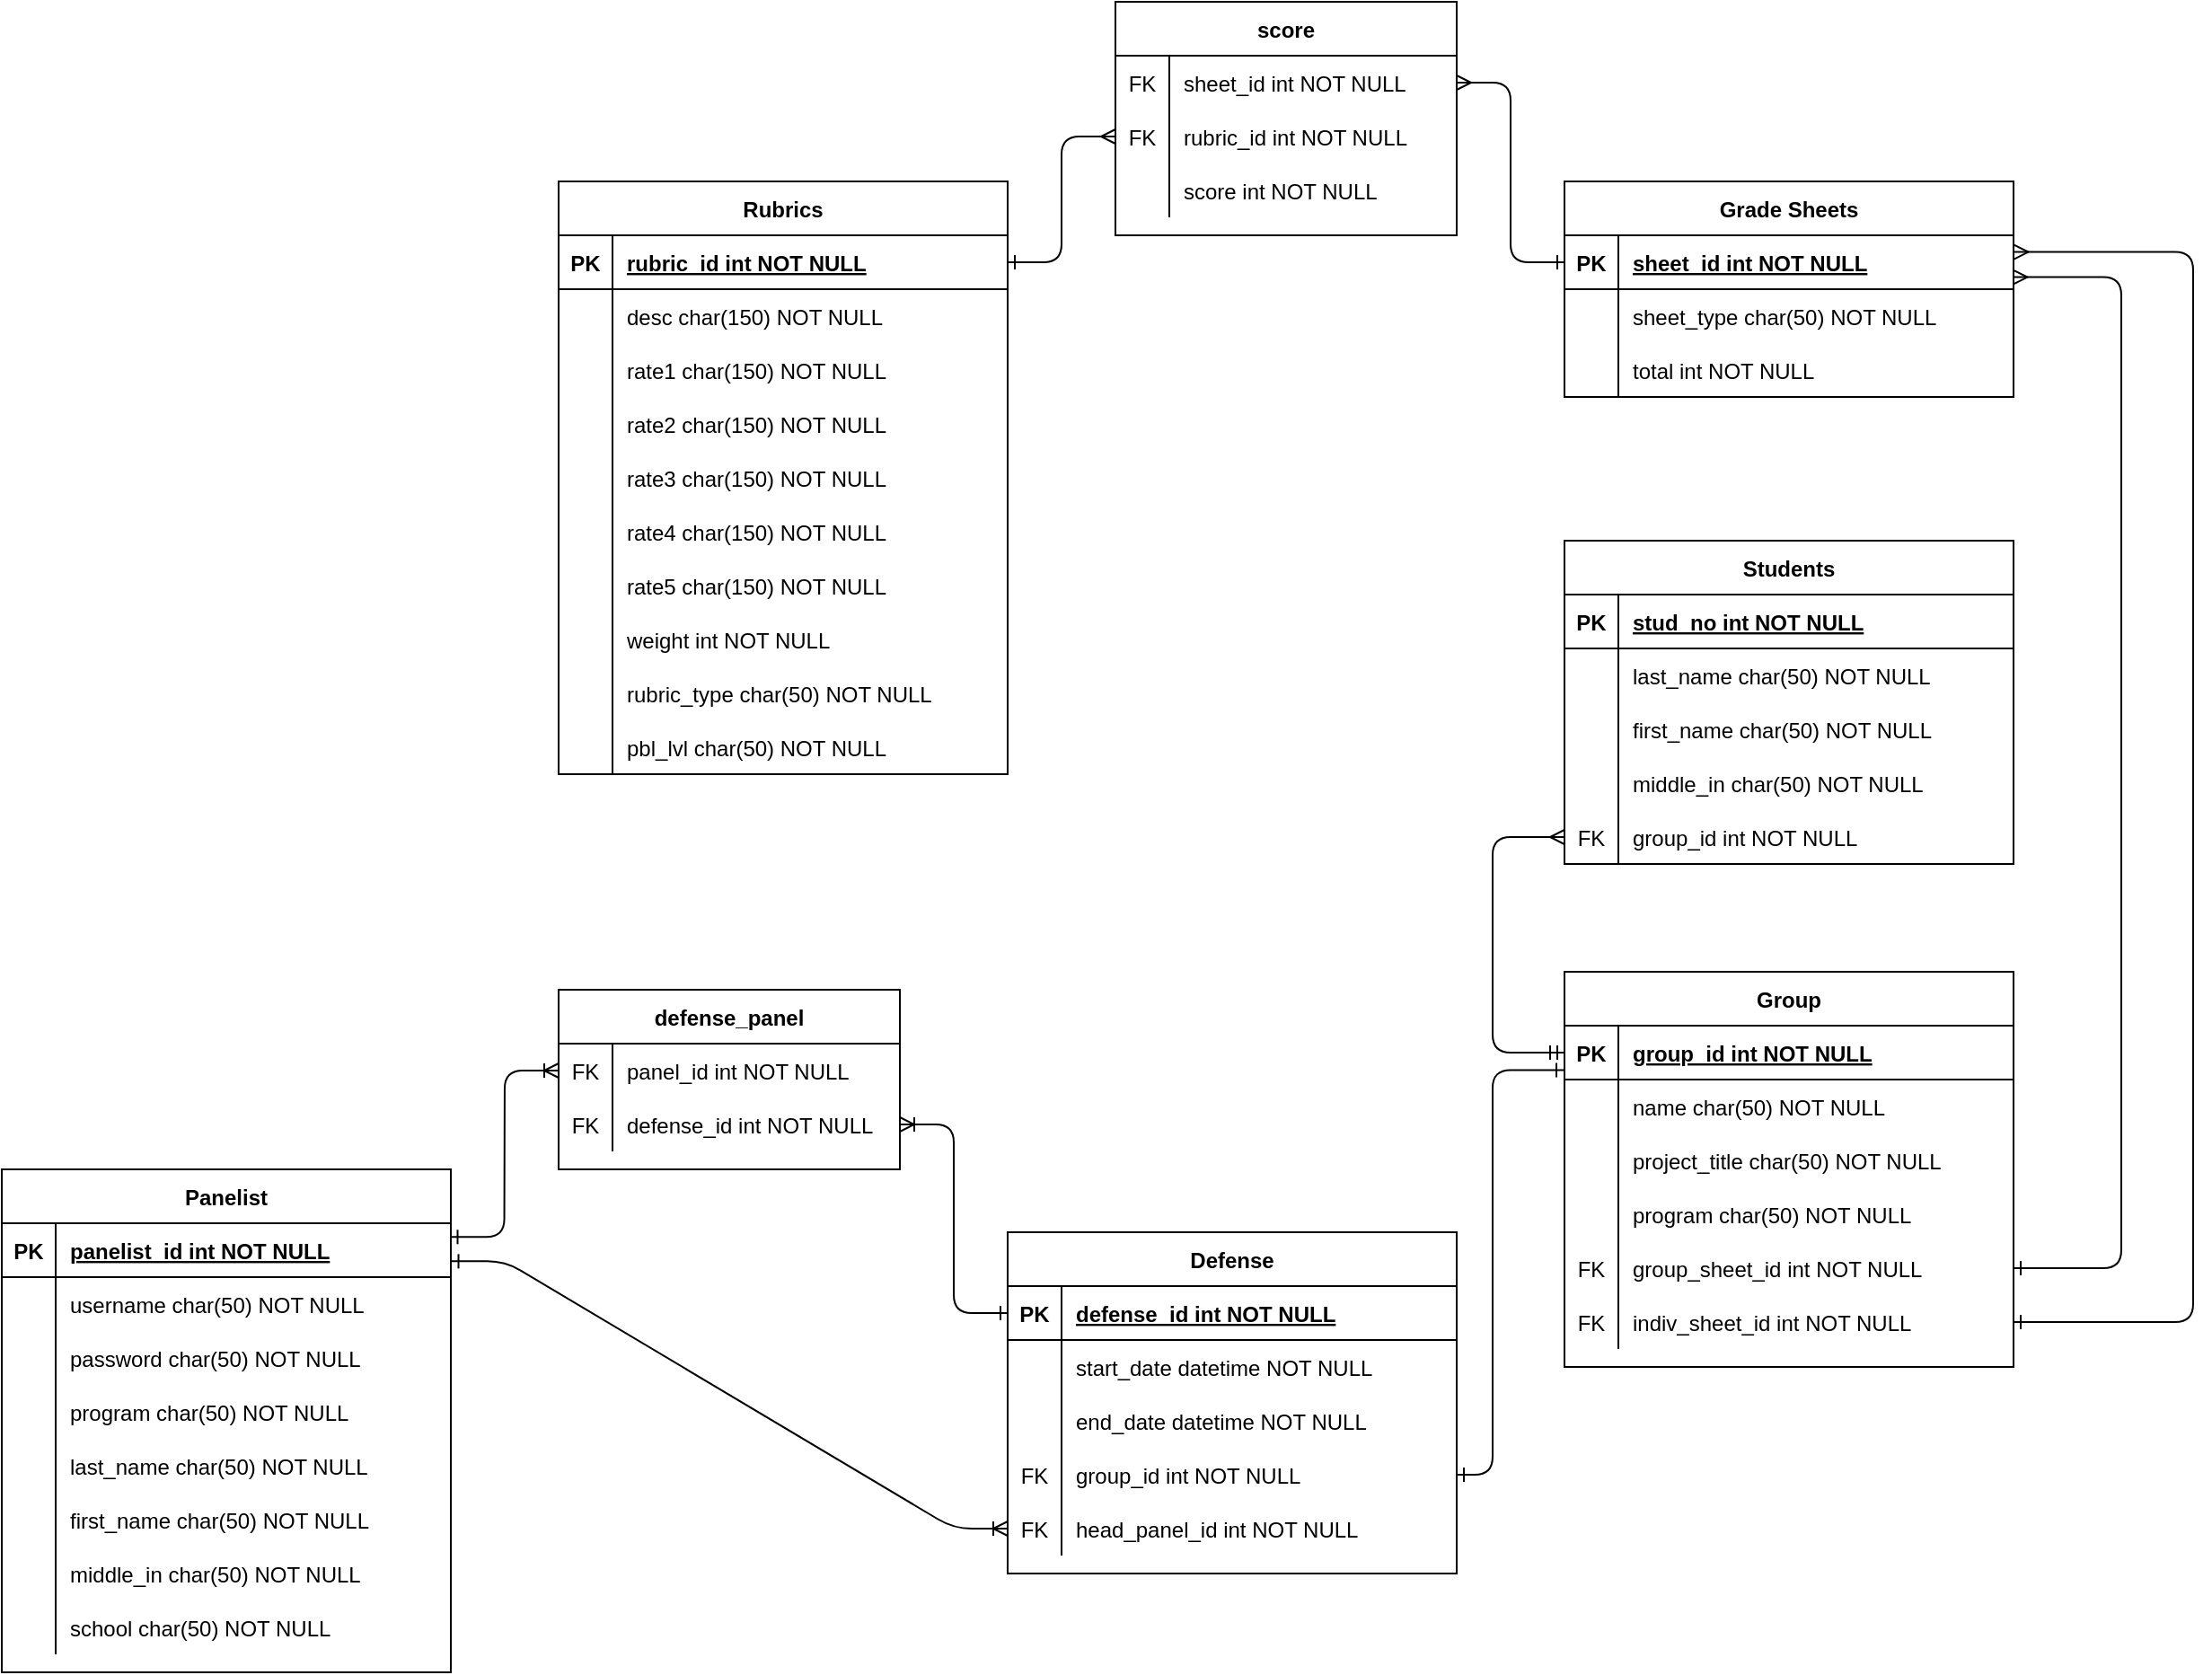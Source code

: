 <mxfile version="14.4.3" type="device"><diagram id="R2lEEEUBdFMjLlhIrx00" name="Page-1"><mxGraphModel dx="865" dy="1613" grid="1" gridSize="10" guides="1" tooltips="1" connect="1" arrows="1" fold="1" page="1" pageScale="1" pageWidth="850" pageHeight="1100" math="0" shadow="0" extFonts="Permanent Marker^https://fonts.googleapis.com/css?family=Permanent+Marker"><root><mxCell id="0"/><mxCell id="1" parent="0"/><mxCell id="C-vyLk0tnHw3VtMMgP7b-2" value="Students" style="shape=table;startSize=30;container=1;collapsible=1;childLayout=tableLayout;fixedRows=1;rowLines=0;fontStyle=1;align=center;resizeLast=1;" parent="1" vertex="1"><mxGeometry x="950" y="-230" width="250" height="180" as="geometry"/></mxCell><mxCell id="C-vyLk0tnHw3VtMMgP7b-3" value="" style="shape=partialRectangle;collapsible=0;dropTarget=0;pointerEvents=0;fillColor=none;points=[[0,0.5],[1,0.5]];portConstraint=eastwest;top=0;left=0;right=0;bottom=1;" parent="C-vyLk0tnHw3VtMMgP7b-2" vertex="1"><mxGeometry y="30" width="250" height="30" as="geometry"/></mxCell><mxCell id="C-vyLk0tnHw3VtMMgP7b-4" value="PK" style="shape=partialRectangle;overflow=hidden;connectable=0;fillColor=none;top=0;left=0;bottom=0;right=0;fontStyle=1;" parent="C-vyLk0tnHw3VtMMgP7b-3" vertex="1"><mxGeometry width="30" height="30" as="geometry"/></mxCell><mxCell id="C-vyLk0tnHw3VtMMgP7b-5" value="stud_no int NOT NULL " style="shape=partialRectangle;overflow=hidden;connectable=0;fillColor=none;top=0;left=0;bottom=0;right=0;align=left;spacingLeft=6;fontStyle=5;" parent="C-vyLk0tnHw3VtMMgP7b-3" vertex="1"><mxGeometry x="30" width="220" height="30" as="geometry"/></mxCell><mxCell id="l0rVubB-uZuAta1ENO5q-14" value="" style="shape=partialRectangle;collapsible=0;dropTarget=0;pointerEvents=0;fillColor=none;points=[[0,0.5],[1,0.5]];portConstraint=eastwest;top=0;left=0;right=0;bottom=0;" vertex="1" parent="C-vyLk0tnHw3VtMMgP7b-2"><mxGeometry y="60" width="250" height="30" as="geometry"/></mxCell><mxCell id="l0rVubB-uZuAta1ENO5q-15" value="" style="shape=partialRectangle;overflow=hidden;connectable=0;fillColor=none;top=0;left=0;bottom=0;right=0;" vertex="1" parent="l0rVubB-uZuAta1ENO5q-14"><mxGeometry width="30" height="30" as="geometry"/></mxCell><mxCell id="l0rVubB-uZuAta1ENO5q-16" value="last_name char(50) NOT NULL" style="shape=partialRectangle;overflow=hidden;connectable=0;fillColor=none;top=0;left=0;bottom=0;right=0;align=left;spacingLeft=6;" vertex="1" parent="l0rVubB-uZuAta1ENO5q-14"><mxGeometry x="30" width="220" height="30" as="geometry"/></mxCell><mxCell id="l0rVubB-uZuAta1ENO5q-41" value="" style="shape=partialRectangle;collapsible=0;dropTarget=0;pointerEvents=0;fillColor=none;points=[[0,0.5],[1,0.5]];portConstraint=eastwest;top=0;left=0;right=0;bottom=0;" vertex="1" parent="C-vyLk0tnHw3VtMMgP7b-2"><mxGeometry y="90" width="250" height="30" as="geometry"/></mxCell><mxCell id="l0rVubB-uZuAta1ENO5q-42" value="" style="shape=partialRectangle;overflow=hidden;connectable=0;fillColor=none;top=0;left=0;bottom=0;right=0;" vertex="1" parent="l0rVubB-uZuAta1ENO5q-41"><mxGeometry width="30" height="30" as="geometry"/></mxCell><mxCell id="l0rVubB-uZuAta1ENO5q-43" value="first_name char(50) NOT NULL" style="shape=partialRectangle;overflow=hidden;connectable=0;fillColor=none;top=0;left=0;bottom=0;right=0;align=left;spacingLeft=6;" vertex="1" parent="l0rVubB-uZuAta1ENO5q-41"><mxGeometry x="30" width="220" height="30" as="geometry"/></mxCell><mxCell id="l0rVubB-uZuAta1ENO5q-44" value="" style="shape=partialRectangle;collapsible=0;dropTarget=0;pointerEvents=0;fillColor=none;points=[[0,0.5],[1,0.5]];portConstraint=eastwest;top=0;left=0;right=0;bottom=0;" vertex="1" parent="C-vyLk0tnHw3VtMMgP7b-2"><mxGeometry y="120" width="250" height="30" as="geometry"/></mxCell><mxCell id="l0rVubB-uZuAta1ENO5q-45" value="" style="shape=partialRectangle;overflow=hidden;connectable=0;fillColor=none;top=0;left=0;bottom=0;right=0;" vertex="1" parent="l0rVubB-uZuAta1ENO5q-44"><mxGeometry width="30" height="30" as="geometry"/></mxCell><mxCell id="l0rVubB-uZuAta1ENO5q-46" value="middle_in char(50) NOT NULL" style="shape=partialRectangle;overflow=hidden;connectable=0;fillColor=none;top=0;left=0;bottom=0;right=0;align=left;spacingLeft=6;" vertex="1" parent="l0rVubB-uZuAta1ENO5q-44"><mxGeometry x="30" width="220" height="30" as="geometry"/></mxCell><mxCell id="C-vyLk0tnHw3VtMMgP7b-6" value="" style="shape=partialRectangle;collapsible=0;dropTarget=0;pointerEvents=0;fillColor=none;points=[[0,0.5],[1,0.5]];portConstraint=eastwest;top=0;left=0;right=0;bottom=0;" parent="C-vyLk0tnHw3VtMMgP7b-2" vertex="1"><mxGeometry y="150" width="250" height="30" as="geometry"/></mxCell><mxCell id="C-vyLk0tnHw3VtMMgP7b-7" value="FK" style="shape=partialRectangle;overflow=hidden;connectable=0;fillColor=none;top=0;left=0;bottom=0;right=0;" parent="C-vyLk0tnHw3VtMMgP7b-6" vertex="1"><mxGeometry width="30" height="30" as="geometry"/></mxCell><mxCell id="C-vyLk0tnHw3VtMMgP7b-8" value="group_id int NOT NULL" style="shape=partialRectangle;overflow=hidden;connectable=0;fillColor=none;top=0;left=0;bottom=0;right=0;align=left;spacingLeft=6;" parent="C-vyLk0tnHw3VtMMgP7b-6" vertex="1"><mxGeometry x="30" width="220" height="30" as="geometry"/></mxCell><mxCell id="C-vyLk0tnHw3VtMMgP7b-23" value="Group" style="shape=table;startSize=30;container=1;collapsible=1;childLayout=tableLayout;fixedRows=1;rowLines=0;fontStyle=1;align=center;resizeLast=1;" parent="1" vertex="1"><mxGeometry x="950" y="10" width="250" height="220" as="geometry"/></mxCell><mxCell id="C-vyLk0tnHw3VtMMgP7b-24" value="" style="shape=partialRectangle;collapsible=0;dropTarget=0;pointerEvents=0;fillColor=none;points=[[0,0.5],[1,0.5]];portConstraint=eastwest;top=0;left=0;right=0;bottom=1;" parent="C-vyLk0tnHw3VtMMgP7b-23" vertex="1"><mxGeometry y="30" width="250" height="30" as="geometry"/></mxCell><mxCell id="C-vyLk0tnHw3VtMMgP7b-25" value="PK" style="shape=partialRectangle;overflow=hidden;connectable=0;fillColor=none;top=0;left=0;bottom=0;right=0;fontStyle=1;" parent="C-vyLk0tnHw3VtMMgP7b-24" vertex="1"><mxGeometry width="30" height="30" as="geometry"/></mxCell><mxCell id="C-vyLk0tnHw3VtMMgP7b-26" value="group_id int NOT NULL " style="shape=partialRectangle;overflow=hidden;connectable=0;fillColor=none;top=0;left=0;bottom=0;right=0;align=left;spacingLeft=6;fontStyle=5;" parent="C-vyLk0tnHw3VtMMgP7b-24" vertex="1"><mxGeometry x="30" width="220" height="30" as="geometry"/></mxCell><mxCell id="C-vyLk0tnHw3VtMMgP7b-27" value="" style="shape=partialRectangle;collapsible=0;dropTarget=0;pointerEvents=0;fillColor=none;points=[[0,0.5],[1,0.5]];portConstraint=eastwest;top=0;left=0;right=0;bottom=0;" parent="C-vyLk0tnHw3VtMMgP7b-23" vertex="1"><mxGeometry y="60" width="250" height="30" as="geometry"/></mxCell><mxCell id="C-vyLk0tnHw3VtMMgP7b-28" value="" style="shape=partialRectangle;overflow=hidden;connectable=0;fillColor=none;top=0;left=0;bottom=0;right=0;" parent="C-vyLk0tnHw3VtMMgP7b-27" vertex="1"><mxGeometry width="30" height="30" as="geometry"/></mxCell><mxCell id="C-vyLk0tnHw3VtMMgP7b-29" value="name char(50) NOT NULL" style="shape=partialRectangle;overflow=hidden;connectable=0;fillColor=none;top=0;left=0;bottom=0;right=0;align=left;spacingLeft=6;" parent="C-vyLk0tnHw3VtMMgP7b-27" vertex="1"><mxGeometry x="30" width="220" height="30" as="geometry"/></mxCell><mxCell id="l0rVubB-uZuAta1ENO5q-8" value="" style="shape=partialRectangle;collapsible=0;dropTarget=0;pointerEvents=0;fillColor=none;points=[[0,0.5],[1,0.5]];portConstraint=eastwest;top=0;left=0;right=0;bottom=0;" vertex="1" parent="C-vyLk0tnHw3VtMMgP7b-23"><mxGeometry y="90" width="250" height="30" as="geometry"/></mxCell><mxCell id="l0rVubB-uZuAta1ENO5q-9" value="" style="shape=partialRectangle;overflow=hidden;connectable=0;fillColor=none;top=0;left=0;bottom=0;right=0;" vertex="1" parent="l0rVubB-uZuAta1ENO5q-8"><mxGeometry width="30" height="30" as="geometry"/></mxCell><mxCell id="l0rVubB-uZuAta1ENO5q-10" value="project_title char(50) NOT NULL" style="shape=partialRectangle;overflow=hidden;connectable=0;fillColor=none;top=0;left=0;bottom=0;right=0;align=left;spacingLeft=6;" vertex="1" parent="l0rVubB-uZuAta1ENO5q-8"><mxGeometry x="30" width="220" height="30" as="geometry"/></mxCell><mxCell id="l0rVubB-uZuAta1ENO5q-11" value="" style="shape=partialRectangle;collapsible=0;dropTarget=0;pointerEvents=0;fillColor=none;points=[[0,0.5],[1,0.5]];portConstraint=eastwest;top=0;left=0;right=0;bottom=0;" vertex="1" parent="C-vyLk0tnHw3VtMMgP7b-23"><mxGeometry y="120" width="250" height="30" as="geometry"/></mxCell><mxCell id="l0rVubB-uZuAta1ENO5q-12" value="" style="shape=partialRectangle;overflow=hidden;connectable=0;fillColor=none;top=0;left=0;bottom=0;right=0;" vertex="1" parent="l0rVubB-uZuAta1ENO5q-11"><mxGeometry width="30" height="30" as="geometry"/></mxCell><mxCell id="l0rVubB-uZuAta1ENO5q-13" value="program char(50) NOT NULL" style="shape=partialRectangle;overflow=hidden;connectable=0;fillColor=none;top=0;left=0;bottom=0;right=0;align=left;spacingLeft=6;" vertex="1" parent="l0rVubB-uZuAta1ENO5q-11"><mxGeometry x="30" width="220" height="30" as="geometry"/></mxCell><mxCell id="l0rVubB-uZuAta1ENO5q-151" value="" style="shape=partialRectangle;collapsible=0;dropTarget=0;pointerEvents=0;fillColor=none;points=[[0,0.5],[1,0.5]];portConstraint=eastwest;top=0;left=0;right=0;bottom=0;" vertex="1" parent="C-vyLk0tnHw3VtMMgP7b-23"><mxGeometry y="150" width="250" height="30" as="geometry"/></mxCell><mxCell id="l0rVubB-uZuAta1ENO5q-152" value="FK" style="shape=partialRectangle;overflow=hidden;connectable=0;fillColor=none;top=0;left=0;bottom=0;right=0;" vertex="1" parent="l0rVubB-uZuAta1ENO5q-151"><mxGeometry width="30" height="30" as="geometry"/></mxCell><mxCell id="l0rVubB-uZuAta1ENO5q-153" value="group_sheet_id int NOT NULL" style="shape=partialRectangle;overflow=hidden;connectable=0;fillColor=none;top=0;left=0;bottom=0;right=0;align=left;spacingLeft=6;" vertex="1" parent="l0rVubB-uZuAta1ENO5q-151"><mxGeometry x="30" width="220" height="30" as="geometry"/></mxCell><mxCell id="l0rVubB-uZuAta1ENO5q-194" value="" style="shape=partialRectangle;collapsible=0;dropTarget=0;pointerEvents=0;fillColor=none;points=[[0,0.5],[1,0.5]];portConstraint=eastwest;top=0;left=0;right=0;bottom=0;" vertex="1" parent="C-vyLk0tnHw3VtMMgP7b-23"><mxGeometry y="180" width="250" height="30" as="geometry"/></mxCell><mxCell id="l0rVubB-uZuAta1ENO5q-195" value="FK" style="shape=partialRectangle;overflow=hidden;connectable=0;fillColor=none;top=0;left=0;bottom=0;right=0;" vertex="1" parent="l0rVubB-uZuAta1ENO5q-194"><mxGeometry width="30" height="30" as="geometry"/></mxCell><mxCell id="l0rVubB-uZuAta1ENO5q-196" value="indiv_sheet_id int NOT NULL" style="shape=partialRectangle;overflow=hidden;connectable=0;fillColor=none;top=0;left=0;bottom=0;right=0;align=left;spacingLeft=6;" vertex="1" parent="l0rVubB-uZuAta1ENO5q-194"><mxGeometry x="30" width="220" height="30" as="geometry"/></mxCell><mxCell id="l0rVubB-uZuAta1ENO5q-25" value="Panelist" style="shape=table;startSize=30;container=1;collapsible=1;childLayout=tableLayout;fixedRows=1;rowLines=0;fontStyle=1;align=center;resizeLast=1;" vertex="1" parent="1"><mxGeometry x="80" y="120" width="250" height="280" as="geometry"/></mxCell><mxCell id="l0rVubB-uZuAta1ENO5q-26" value="" style="shape=partialRectangle;collapsible=0;dropTarget=0;pointerEvents=0;fillColor=none;points=[[0,0.5],[1,0.5]];portConstraint=eastwest;top=0;left=0;right=0;bottom=1;" vertex="1" parent="l0rVubB-uZuAta1ENO5q-25"><mxGeometry y="30" width="250" height="30" as="geometry"/></mxCell><mxCell id="l0rVubB-uZuAta1ENO5q-27" value="PK" style="shape=partialRectangle;overflow=hidden;connectable=0;fillColor=none;top=0;left=0;bottom=0;right=0;fontStyle=1;" vertex="1" parent="l0rVubB-uZuAta1ENO5q-26"><mxGeometry width="30" height="30" as="geometry"/></mxCell><mxCell id="l0rVubB-uZuAta1ENO5q-28" value="panelist_id int NOT NULL " style="shape=partialRectangle;overflow=hidden;connectable=0;fillColor=none;top=0;left=0;bottom=0;right=0;align=left;spacingLeft=6;fontStyle=5;" vertex="1" parent="l0rVubB-uZuAta1ENO5q-26"><mxGeometry x="30" width="220" height="30" as="geometry"/></mxCell><mxCell id="l0rVubB-uZuAta1ENO5q-29" value="" style="shape=partialRectangle;collapsible=0;dropTarget=0;pointerEvents=0;fillColor=none;points=[[0,0.5],[1,0.5]];portConstraint=eastwest;top=0;left=0;right=0;bottom=0;" vertex="1" parent="l0rVubB-uZuAta1ENO5q-25"><mxGeometry y="60" width="250" height="30" as="geometry"/></mxCell><mxCell id="l0rVubB-uZuAta1ENO5q-30" value="" style="shape=partialRectangle;overflow=hidden;connectable=0;fillColor=none;top=0;left=0;bottom=0;right=0;" vertex="1" parent="l0rVubB-uZuAta1ENO5q-29"><mxGeometry width="30" height="30" as="geometry"/></mxCell><mxCell id="l0rVubB-uZuAta1ENO5q-31" value="username char(50) NOT NULL" style="shape=partialRectangle;overflow=hidden;connectable=0;fillColor=none;top=0;left=0;bottom=0;right=0;align=left;spacingLeft=6;" vertex="1" parent="l0rVubB-uZuAta1ENO5q-29"><mxGeometry x="30" width="220" height="30" as="geometry"/></mxCell><mxCell id="l0rVubB-uZuAta1ENO5q-32" value="" style="shape=partialRectangle;collapsible=0;dropTarget=0;pointerEvents=0;fillColor=none;points=[[0,0.5],[1,0.5]];portConstraint=eastwest;top=0;left=0;right=0;bottom=0;" vertex="1" parent="l0rVubB-uZuAta1ENO5q-25"><mxGeometry y="90" width="250" height="30" as="geometry"/></mxCell><mxCell id="l0rVubB-uZuAta1ENO5q-33" value="" style="shape=partialRectangle;overflow=hidden;connectable=0;fillColor=none;top=0;left=0;bottom=0;right=0;" vertex="1" parent="l0rVubB-uZuAta1ENO5q-32"><mxGeometry width="30" height="30" as="geometry"/></mxCell><mxCell id="l0rVubB-uZuAta1ENO5q-34" value="password char(50) NOT NULL" style="shape=partialRectangle;overflow=hidden;connectable=0;fillColor=none;top=0;left=0;bottom=0;right=0;align=left;spacingLeft=6;" vertex="1" parent="l0rVubB-uZuAta1ENO5q-32"><mxGeometry x="30" width="220" height="30" as="geometry"/></mxCell><mxCell id="l0rVubB-uZuAta1ENO5q-35" value="" style="shape=partialRectangle;collapsible=0;dropTarget=0;pointerEvents=0;fillColor=none;points=[[0,0.5],[1,0.5]];portConstraint=eastwest;top=0;left=0;right=0;bottom=0;" vertex="1" parent="l0rVubB-uZuAta1ENO5q-25"><mxGeometry y="120" width="250" height="30" as="geometry"/></mxCell><mxCell id="l0rVubB-uZuAta1ENO5q-36" value="" style="shape=partialRectangle;overflow=hidden;connectable=0;fillColor=none;top=0;left=0;bottom=0;right=0;" vertex="1" parent="l0rVubB-uZuAta1ENO5q-35"><mxGeometry width="30" height="30" as="geometry"/></mxCell><mxCell id="l0rVubB-uZuAta1ENO5q-37" value="program char(50) NOT NULL" style="shape=partialRectangle;overflow=hidden;connectable=0;fillColor=none;top=0;left=0;bottom=0;right=0;align=left;spacingLeft=6;" vertex="1" parent="l0rVubB-uZuAta1ENO5q-35"><mxGeometry x="30" width="220" height="30" as="geometry"/></mxCell><mxCell id="l0rVubB-uZuAta1ENO5q-38" value="" style="shape=partialRectangle;collapsible=0;dropTarget=0;pointerEvents=0;fillColor=none;points=[[0,0.5],[1,0.5]];portConstraint=eastwest;top=0;left=0;right=0;bottom=0;" vertex="1" parent="l0rVubB-uZuAta1ENO5q-25"><mxGeometry y="150" width="250" height="30" as="geometry"/></mxCell><mxCell id="l0rVubB-uZuAta1ENO5q-39" value="" style="shape=partialRectangle;overflow=hidden;connectable=0;fillColor=none;top=0;left=0;bottom=0;right=0;" vertex="1" parent="l0rVubB-uZuAta1ENO5q-38"><mxGeometry width="30" height="30" as="geometry"/></mxCell><mxCell id="l0rVubB-uZuAta1ENO5q-40" value="last_name char(50) NOT NULL" style="shape=partialRectangle;overflow=hidden;connectable=0;fillColor=none;top=0;left=0;bottom=0;right=0;align=left;spacingLeft=6;" vertex="1" parent="l0rVubB-uZuAta1ENO5q-38"><mxGeometry x="30" width="220" height="30" as="geometry"/></mxCell><mxCell id="l0rVubB-uZuAta1ENO5q-17" value="" style="shape=partialRectangle;collapsible=0;dropTarget=0;pointerEvents=0;fillColor=none;points=[[0,0.5],[1,0.5]];portConstraint=eastwest;top=0;left=0;right=0;bottom=0;" vertex="1" parent="l0rVubB-uZuAta1ENO5q-25"><mxGeometry y="180" width="250" height="30" as="geometry"/></mxCell><mxCell id="l0rVubB-uZuAta1ENO5q-18" value="" style="shape=partialRectangle;overflow=hidden;connectable=0;fillColor=none;top=0;left=0;bottom=0;right=0;" vertex="1" parent="l0rVubB-uZuAta1ENO5q-17"><mxGeometry width="30" height="30" as="geometry"/></mxCell><mxCell id="l0rVubB-uZuAta1ENO5q-19" value="first_name char(50) NOT NULL" style="shape=partialRectangle;overflow=hidden;connectable=0;fillColor=none;top=0;left=0;bottom=0;right=0;align=left;spacingLeft=6;" vertex="1" parent="l0rVubB-uZuAta1ENO5q-17"><mxGeometry x="30" width="220" height="30" as="geometry"/></mxCell><mxCell id="l0rVubB-uZuAta1ENO5q-20" value="" style="shape=partialRectangle;collapsible=0;dropTarget=0;pointerEvents=0;fillColor=none;points=[[0,0.5],[1,0.5]];portConstraint=eastwest;top=0;left=0;right=0;bottom=0;" vertex="1" parent="l0rVubB-uZuAta1ENO5q-25"><mxGeometry y="210" width="250" height="30" as="geometry"/></mxCell><mxCell id="l0rVubB-uZuAta1ENO5q-21" value="" style="shape=partialRectangle;overflow=hidden;connectable=0;fillColor=none;top=0;left=0;bottom=0;right=0;" vertex="1" parent="l0rVubB-uZuAta1ENO5q-20"><mxGeometry width="30" height="30" as="geometry"/></mxCell><mxCell id="l0rVubB-uZuAta1ENO5q-22" value="middle_in char(50) NOT NULL" style="shape=partialRectangle;overflow=hidden;connectable=0;fillColor=none;top=0;left=0;bottom=0;right=0;align=left;spacingLeft=6;" vertex="1" parent="l0rVubB-uZuAta1ENO5q-20"><mxGeometry x="30" width="220" height="30" as="geometry"/></mxCell><mxCell id="l0rVubB-uZuAta1ENO5q-69" value="" style="shape=partialRectangle;collapsible=0;dropTarget=0;pointerEvents=0;fillColor=none;points=[[0,0.5],[1,0.5]];portConstraint=eastwest;top=0;left=0;right=0;bottom=0;" vertex="1" parent="l0rVubB-uZuAta1ENO5q-25"><mxGeometry y="240" width="250" height="30" as="geometry"/></mxCell><mxCell id="l0rVubB-uZuAta1ENO5q-70" value="" style="shape=partialRectangle;overflow=hidden;connectable=0;fillColor=none;top=0;left=0;bottom=0;right=0;" vertex="1" parent="l0rVubB-uZuAta1ENO5q-69"><mxGeometry width="30" height="30" as="geometry"/></mxCell><mxCell id="l0rVubB-uZuAta1ENO5q-71" value="school char(50) NOT NULL" style="shape=partialRectangle;overflow=hidden;connectable=0;fillColor=none;top=0;left=0;bottom=0;right=0;align=left;spacingLeft=6;" vertex="1" parent="l0rVubB-uZuAta1ENO5q-69"><mxGeometry x="30" width="220" height="30" as="geometry"/></mxCell><mxCell id="l0rVubB-uZuAta1ENO5q-72" value="Defense" style="shape=table;startSize=30;container=1;collapsible=1;childLayout=tableLayout;fixedRows=1;rowLines=0;fontStyle=1;align=center;resizeLast=1;" vertex="1" parent="1"><mxGeometry x="640" y="155" width="250" height="190" as="geometry"/></mxCell><mxCell id="l0rVubB-uZuAta1ENO5q-73" value="" style="shape=partialRectangle;collapsible=0;dropTarget=0;pointerEvents=0;fillColor=none;points=[[0,0.5],[1,0.5]];portConstraint=eastwest;top=0;left=0;right=0;bottom=1;" vertex="1" parent="l0rVubB-uZuAta1ENO5q-72"><mxGeometry y="30" width="250" height="30" as="geometry"/></mxCell><mxCell id="l0rVubB-uZuAta1ENO5q-74" value="PK" style="shape=partialRectangle;overflow=hidden;connectable=0;fillColor=none;top=0;left=0;bottom=0;right=0;fontStyle=1;" vertex="1" parent="l0rVubB-uZuAta1ENO5q-73"><mxGeometry width="30" height="30" as="geometry"/></mxCell><mxCell id="l0rVubB-uZuAta1ENO5q-75" value="defense_id int NOT NULL " style="shape=partialRectangle;overflow=hidden;connectable=0;fillColor=none;top=0;left=0;bottom=0;right=0;align=left;spacingLeft=6;fontStyle=5;" vertex="1" parent="l0rVubB-uZuAta1ENO5q-73"><mxGeometry x="30" width="220" height="30" as="geometry"/></mxCell><mxCell id="l0rVubB-uZuAta1ENO5q-76" value="" style="shape=partialRectangle;collapsible=0;dropTarget=0;pointerEvents=0;fillColor=none;points=[[0,0.5],[1,0.5]];portConstraint=eastwest;top=0;left=0;right=0;bottom=0;" vertex="1" parent="l0rVubB-uZuAta1ENO5q-72"><mxGeometry y="60" width="250" height="30" as="geometry"/></mxCell><mxCell id="l0rVubB-uZuAta1ENO5q-77" value="" style="shape=partialRectangle;overflow=hidden;connectable=0;fillColor=none;top=0;left=0;bottom=0;right=0;" vertex="1" parent="l0rVubB-uZuAta1ENO5q-76"><mxGeometry width="30" height="30" as="geometry"/></mxCell><mxCell id="l0rVubB-uZuAta1ENO5q-78" value="start_date datetime NOT NULL" style="shape=partialRectangle;overflow=hidden;connectable=0;fillColor=none;top=0;left=0;bottom=0;right=0;align=left;spacingLeft=6;" vertex="1" parent="l0rVubB-uZuAta1ENO5q-76"><mxGeometry x="30" width="220" height="30" as="geometry"/></mxCell><mxCell id="l0rVubB-uZuAta1ENO5q-93" value="" style="shape=partialRectangle;collapsible=0;dropTarget=0;pointerEvents=0;fillColor=none;points=[[0,0.5],[1,0.5]];portConstraint=eastwest;top=0;left=0;right=0;bottom=0;" vertex="1" parent="l0rVubB-uZuAta1ENO5q-72"><mxGeometry y="90" width="250" height="30" as="geometry"/></mxCell><mxCell id="l0rVubB-uZuAta1ENO5q-94" value="" style="shape=partialRectangle;overflow=hidden;connectable=0;fillColor=none;top=0;left=0;bottom=0;right=0;" vertex="1" parent="l0rVubB-uZuAta1ENO5q-93"><mxGeometry width="30" height="30" as="geometry"/></mxCell><mxCell id="l0rVubB-uZuAta1ENO5q-95" value="end_date datetime NOT NULL" style="shape=partialRectangle;overflow=hidden;connectable=0;fillColor=none;top=0;left=0;bottom=0;right=0;align=left;spacingLeft=6;" vertex="1" parent="l0rVubB-uZuAta1ENO5q-93"><mxGeometry x="30" width="220" height="30" as="geometry"/></mxCell><mxCell id="l0rVubB-uZuAta1ENO5q-85" value="" style="shape=partialRectangle;collapsible=0;dropTarget=0;pointerEvents=0;fillColor=none;points=[[0,0.5],[1,0.5]];portConstraint=eastwest;top=0;left=0;right=0;bottom=0;" vertex="1" parent="l0rVubB-uZuAta1ENO5q-72"><mxGeometry y="120" width="250" height="30" as="geometry"/></mxCell><mxCell id="l0rVubB-uZuAta1ENO5q-86" value="FK" style="shape=partialRectangle;overflow=hidden;connectable=0;fillColor=none;top=0;left=0;bottom=0;right=0;" vertex="1" parent="l0rVubB-uZuAta1ENO5q-85"><mxGeometry width="30" height="30" as="geometry"/></mxCell><mxCell id="l0rVubB-uZuAta1ENO5q-87" value="group_id int NOT NULL" style="shape=partialRectangle;overflow=hidden;connectable=0;fillColor=none;top=0;left=0;bottom=0;right=0;align=left;spacingLeft=6;" vertex="1" parent="l0rVubB-uZuAta1ENO5q-85"><mxGeometry x="30" width="220" height="30" as="geometry"/></mxCell><mxCell id="l0rVubB-uZuAta1ENO5q-89" value="" style="shape=partialRectangle;collapsible=0;dropTarget=0;pointerEvents=0;fillColor=none;points=[[0,0.5],[1,0.5]];portConstraint=eastwest;top=0;left=0;right=0;bottom=0;" vertex="1" parent="l0rVubB-uZuAta1ENO5q-72"><mxGeometry y="150" width="250" height="30" as="geometry"/></mxCell><mxCell id="l0rVubB-uZuAta1ENO5q-90" value="FK" style="shape=partialRectangle;overflow=hidden;connectable=0;fillColor=none;top=0;left=0;bottom=0;right=0;" vertex="1" parent="l0rVubB-uZuAta1ENO5q-89"><mxGeometry width="30" height="30" as="geometry"/></mxCell><mxCell id="l0rVubB-uZuAta1ENO5q-91" value="head_panel_id int NOT NULL" style="shape=partialRectangle;overflow=hidden;connectable=0;fillColor=none;top=0;left=0;bottom=0;right=0;align=left;spacingLeft=6;" vertex="1" parent="l0rVubB-uZuAta1ENO5q-89"><mxGeometry x="30" width="220" height="30" as="geometry"/></mxCell><mxCell id="l0rVubB-uZuAta1ENO5q-96" value="defense_panel" style="shape=table;startSize=30;container=1;collapsible=1;childLayout=tableLayout;fixedRows=1;rowLines=0;fontStyle=1;align=center;resizeLast=1;" vertex="1" parent="1"><mxGeometry x="390" y="20" width="190" height="100" as="geometry"/></mxCell><mxCell id="l0rVubB-uZuAta1ENO5q-106" value="" style="shape=partialRectangle;collapsible=0;dropTarget=0;pointerEvents=0;fillColor=none;points=[[0,0.5],[1,0.5]];portConstraint=eastwest;top=0;left=0;right=0;bottom=0;" vertex="1" parent="l0rVubB-uZuAta1ENO5q-96"><mxGeometry y="30" width="190" height="30" as="geometry"/></mxCell><mxCell id="l0rVubB-uZuAta1ENO5q-107" value="FK" style="shape=partialRectangle;overflow=hidden;connectable=0;fillColor=none;top=0;left=0;bottom=0;right=0;" vertex="1" parent="l0rVubB-uZuAta1ENO5q-106"><mxGeometry width="30" height="30" as="geometry"/></mxCell><mxCell id="l0rVubB-uZuAta1ENO5q-108" value="panel_id int NOT NULL" style="shape=partialRectangle;overflow=hidden;connectable=0;fillColor=none;top=0;left=0;bottom=0;right=0;align=left;spacingLeft=6;" vertex="1" parent="l0rVubB-uZuAta1ENO5q-106"><mxGeometry x="30" width="160" height="30" as="geometry"/></mxCell><mxCell id="l0rVubB-uZuAta1ENO5q-109" value="" style="shape=partialRectangle;collapsible=0;dropTarget=0;pointerEvents=0;fillColor=none;points=[[0,0.5],[1,0.5]];portConstraint=eastwest;top=0;left=0;right=0;bottom=0;" vertex="1" parent="l0rVubB-uZuAta1ENO5q-96"><mxGeometry y="60" width="190" height="30" as="geometry"/></mxCell><mxCell id="l0rVubB-uZuAta1ENO5q-110" value="FK" style="shape=partialRectangle;overflow=hidden;connectable=0;fillColor=none;top=0;left=0;bottom=0;right=0;" vertex="1" parent="l0rVubB-uZuAta1ENO5q-109"><mxGeometry width="30" height="30" as="geometry"/></mxCell><mxCell id="l0rVubB-uZuAta1ENO5q-111" value="defense_id int NOT NULL" style="shape=partialRectangle;overflow=hidden;connectable=0;fillColor=none;top=0;left=0;bottom=0;right=0;align=left;spacingLeft=6;" vertex="1" parent="l0rVubB-uZuAta1ENO5q-109"><mxGeometry x="30" width="160" height="30" as="geometry"/></mxCell><mxCell id="l0rVubB-uZuAta1ENO5q-88" value="" style="edgeStyle=orthogonalEdgeStyle;fontSize=12;html=1;endArrow=ERone;endFill=0;startArrow=ERone;startFill=0;entryX=-0.002;entryY=0.824;entryDx=0;entryDy=0;entryPerimeter=0;" edge="1" parent="1" source="l0rVubB-uZuAta1ENO5q-85" target="C-vyLk0tnHw3VtMMgP7b-24"><mxGeometry width="100" height="100" relative="1" as="geometry"><mxPoint x="340" y="235" as="sourcePoint"/><mxPoint x="470" y="115" as="targetPoint"/><Array as="points"><mxPoint x="910" y="290"/><mxPoint x="910" y="65"/></Array></mxGeometry></mxCell><mxCell id="l0rVubB-uZuAta1ENO5q-92" value="" style="edgeStyle=entityRelationEdgeStyle;fontSize=12;html=1;endArrow=ERone;endFill=0;startArrow=ERoneToMany;startFill=0;entryX=1.001;entryY=0.706;entryDx=0;entryDy=0;entryPerimeter=0;" edge="1" parent="1" source="l0rVubB-uZuAta1ENO5q-89" target="l0rVubB-uZuAta1ENO5q-26"><mxGeometry width="100" height="100" relative="1" as="geometry"><mxPoint x="330" y="355" as="sourcePoint"/><mxPoint x="461.5" y="112.72" as="targetPoint"/></mxGeometry></mxCell><mxCell id="l0rVubB-uZuAta1ENO5q-113" value="" style="edgeStyle=entityRelationEdgeStyle;fontSize=12;html=1;endArrow=ERone;endFill=0;startArrow=ERoneToMany;startFill=0;entryX=0.999;entryY=0.255;entryDx=0;entryDy=0;entryPerimeter=0;" edge="1" parent="1" source="l0rVubB-uZuAta1ENO5q-106" target="l0rVubB-uZuAta1ENO5q-26"><mxGeometry width="100" height="100" relative="1" as="geometry"><mxPoint x="247.257" y="130" as="sourcePoint"/><mxPoint x="310.25" y="271.18" as="targetPoint"/></mxGeometry></mxCell><mxCell id="l0rVubB-uZuAta1ENO5q-114" value="" style="edgeStyle=entityRelationEdgeStyle;fontSize=12;html=1;endArrow=ERone;endFill=0;startArrow=ERoneToMany;startFill=0;" edge="1" parent="1" source="l0rVubB-uZuAta1ENO5q-109" target="l0rVubB-uZuAta1ENO5q-73"><mxGeometry width="100" height="100" relative="1" as="geometry"><mxPoint x="370" y="135" as="sourcePoint"/><mxPoint x="309.75" y="257.65" as="targetPoint"/></mxGeometry></mxCell><mxCell id="l0rVubB-uZuAta1ENO5q-115" value="Rubrics" style="shape=table;startSize=30;container=1;collapsible=1;childLayout=tableLayout;fixedRows=1;rowLines=0;fontStyle=1;align=center;resizeLast=1;" vertex="1" parent="1"><mxGeometry x="390" y="-430" width="250" height="330" as="geometry"/></mxCell><mxCell id="l0rVubB-uZuAta1ENO5q-116" value="" style="shape=partialRectangle;collapsible=0;dropTarget=0;pointerEvents=0;fillColor=none;points=[[0,0.5],[1,0.5]];portConstraint=eastwest;top=0;left=0;right=0;bottom=1;" vertex="1" parent="l0rVubB-uZuAta1ENO5q-115"><mxGeometry y="30" width="250" height="30" as="geometry"/></mxCell><mxCell id="l0rVubB-uZuAta1ENO5q-117" value="PK" style="shape=partialRectangle;overflow=hidden;connectable=0;fillColor=none;top=0;left=0;bottom=0;right=0;fontStyle=1;" vertex="1" parent="l0rVubB-uZuAta1ENO5q-116"><mxGeometry width="30" height="30" as="geometry"/></mxCell><mxCell id="l0rVubB-uZuAta1ENO5q-118" value="rubric_id int NOT NULL " style="shape=partialRectangle;overflow=hidden;connectable=0;fillColor=none;top=0;left=0;bottom=0;right=0;align=left;spacingLeft=6;fontStyle=5;" vertex="1" parent="l0rVubB-uZuAta1ENO5q-116"><mxGeometry x="30" width="220" height="30" as="geometry"/></mxCell><mxCell id="l0rVubB-uZuAta1ENO5q-119" value="" style="shape=partialRectangle;collapsible=0;dropTarget=0;pointerEvents=0;fillColor=none;points=[[0,0.5],[1,0.5]];portConstraint=eastwest;top=0;left=0;right=0;bottom=0;" vertex="1" parent="l0rVubB-uZuAta1ENO5q-115"><mxGeometry y="60" width="250" height="30" as="geometry"/></mxCell><mxCell id="l0rVubB-uZuAta1ENO5q-120" value="" style="shape=partialRectangle;overflow=hidden;connectable=0;fillColor=none;top=0;left=0;bottom=0;right=0;" vertex="1" parent="l0rVubB-uZuAta1ENO5q-119"><mxGeometry width="30" height="30" as="geometry"/></mxCell><mxCell id="l0rVubB-uZuAta1ENO5q-121" value="desc char(150) NOT NULL" style="shape=partialRectangle;overflow=hidden;connectable=0;fillColor=none;top=0;left=0;bottom=0;right=0;align=left;spacingLeft=6;" vertex="1" parent="l0rVubB-uZuAta1ENO5q-119"><mxGeometry x="30" width="220" height="30" as="geometry"/></mxCell><mxCell id="l0rVubB-uZuAta1ENO5q-173" value="" style="shape=partialRectangle;collapsible=0;dropTarget=0;pointerEvents=0;fillColor=none;points=[[0,0.5],[1,0.5]];portConstraint=eastwest;top=0;left=0;right=0;bottom=0;" vertex="1" parent="l0rVubB-uZuAta1ENO5q-115"><mxGeometry y="90" width="250" height="30" as="geometry"/></mxCell><mxCell id="l0rVubB-uZuAta1ENO5q-174" value="" style="shape=partialRectangle;overflow=hidden;connectable=0;fillColor=none;top=0;left=0;bottom=0;right=0;" vertex="1" parent="l0rVubB-uZuAta1ENO5q-173"><mxGeometry width="30" height="30" as="geometry"/></mxCell><mxCell id="l0rVubB-uZuAta1ENO5q-175" value="rate1 char(150) NOT NULL" style="shape=partialRectangle;overflow=hidden;connectable=0;fillColor=none;top=0;left=0;bottom=0;right=0;align=left;spacingLeft=6;" vertex="1" parent="l0rVubB-uZuAta1ENO5q-173"><mxGeometry x="30" width="220" height="30" as="geometry"/></mxCell><mxCell id="l0rVubB-uZuAta1ENO5q-176" value="" style="shape=partialRectangle;collapsible=0;dropTarget=0;pointerEvents=0;fillColor=none;points=[[0,0.5],[1,0.5]];portConstraint=eastwest;top=0;left=0;right=0;bottom=0;" vertex="1" parent="l0rVubB-uZuAta1ENO5q-115"><mxGeometry y="120" width="250" height="30" as="geometry"/></mxCell><mxCell id="l0rVubB-uZuAta1ENO5q-177" value="" style="shape=partialRectangle;overflow=hidden;connectable=0;fillColor=none;top=0;left=0;bottom=0;right=0;" vertex="1" parent="l0rVubB-uZuAta1ENO5q-176"><mxGeometry width="30" height="30" as="geometry"/></mxCell><mxCell id="l0rVubB-uZuAta1ENO5q-178" value="rate2 char(150) NOT NULL" style="shape=partialRectangle;overflow=hidden;connectable=0;fillColor=none;top=0;left=0;bottom=0;right=0;align=left;spacingLeft=6;" vertex="1" parent="l0rVubB-uZuAta1ENO5q-176"><mxGeometry x="30" width="220" height="30" as="geometry"/></mxCell><mxCell id="l0rVubB-uZuAta1ENO5q-179" value="" style="shape=partialRectangle;collapsible=0;dropTarget=0;pointerEvents=0;fillColor=none;points=[[0,0.5],[1,0.5]];portConstraint=eastwest;top=0;left=0;right=0;bottom=0;" vertex="1" parent="l0rVubB-uZuAta1ENO5q-115"><mxGeometry y="150" width="250" height="30" as="geometry"/></mxCell><mxCell id="l0rVubB-uZuAta1ENO5q-180" value="" style="shape=partialRectangle;overflow=hidden;connectable=0;fillColor=none;top=0;left=0;bottom=0;right=0;" vertex="1" parent="l0rVubB-uZuAta1ENO5q-179"><mxGeometry width="30" height="30" as="geometry"/></mxCell><mxCell id="l0rVubB-uZuAta1ENO5q-181" value="rate3 char(150) NOT NULL" style="shape=partialRectangle;overflow=hidden;connectable=0;fillColor=none;top=0;left=0;bottom=0;right=0;align=left;spacingLeft=6;" vertex="1" parent="l0rVubB-uZuAta1ENO5q-179"><mxGeometry x="30" width="220" height="30" as="geometry"/></mxCell><mxCell id="l0rVubB-uZuAta1ENO5q-182" value="" style="shape=partialRectangle;collapsible=0;dropTarget=0;pointerEvents=0;fillColor=none;points=[[0,0.5],[1,0.5]];portConstraint=eastwest;top=0;left=0;right=0;bottom=0;" vertex="1" parent="l0rVubB-uZuAta1ENO5q-115"><mxGeometry y="180" width="250" height="30" as="geometry"/></mxCell><mxCell id="l0rVubB-uZuAta1ENO5q-183" value="" style="shape=partialRectangle;overflow=hidden;connectable=0;fillColor=none;top=0;left=0;bottom=0;right=0;" vertex="1" parent="l0rVubB-uZuAta1ENO5q-182"><mxGeometry width="30" height="30" as="geometry"/></mxCell><mxCell id="l0rVubB-uZuAta1ENO5q-184" value="rate4 char(150) NOT NULL" style="shape=partialRectangle;overflow=hidden;connectable=0;fillColor=none;top=0;left=0;bottom=0;right=0;align=left;spacingLeft=6;" vertex="1" parent="l0rVubB-uZuAta1ENO5q-182"><mxGeometry x="30" width="220" height="30" as="geometry"/></mxCell><mxCell id="l0rVubB-uZuAta1ENO5q-185" value="" style="shape=partialRectangle;collapsible=0;dropTarget=0;pointerEvents=0;fillColor=none;points=[[0,0.5],[1,0.5]];portConstraint=eastwest;top=0;left=0;right=0;bottom=0;" vertex="1" parent="l0rVubB-uZuAta1ENO5q-115"><mxGeometry y="210" width="250" height="30" as="geometry"/></mxCell><mxCell id="l0rVubB-uZuAta1ENO5q-186" value="" style="shape=partialRectangle;overflow=hidden;connectable=0;fillColor=none;top=0;left=0;bottom=0;right=0;" vertex="1" parent="l0rVubB-uZuAta1ENO5q-185"><mxGeometry width="30" height="30" as="geometry"/></mxCell><mxCell id="l0rVubB-uZuAta1ENO5q-187" value="rate5 char(150) NOT NULL" style="shape=partialRectangle;overflow=hidden;connectable=0;fillColor=none;top=0;left=0;bottom=0;right=0;align=left;spacingLeft=6;" vertex="1" parent="l0rVubB-uZuAta1ENO5q-185"><mxGeometry x="30" width="220" height="30" as="geometry"/></mxCell><mxCell id="l0rVubB-uZuAta1ENO5q-122" value="" style="shape=partialRectangle;collapsible=0;dropTarget=0;pointerEvents=0;fillColor=none;points=[[0,0.5],[1,0.5]];portConstraint=eastwest;top=0;left=0;right=0;bottom=0;" vertex="1" parent="l0rVubB-uZuAta1ENO5q-115"><mxGeometry y="240" width="250" height="30" as="geometry"/></mxCell><mxCell id="l0rVubB-uZuAta1ENO5q-123" value="" style="shape=partialRectangle;overflow=hidden;connectable=0;fillColor=none;top=0;left=0;bottom=0;right=0;" vertex="1" parent="l0rVubB-uZuAta1ENO5q-122"><mxGeometry width="30" height="30" as="geometry"/></mxCell><mxCell id="l0rVubB-uZuAta1ENO5q-124" value="weight int NOT NULL" style="shape=partialRectangle;overflow=hidden;connectable=0;fillColor=none;top=0;left=0;bottom=0;right=0;align=left;spacingLeft=6;" vertex="1" parent="l0rVubB-uZuAta1ENO5q-122"><mxGeometry x="30" width="220" height="30" as="geometry"/></mxCell><mxCell id="l0rVubB-uZuAta1ENO5q-125" value="" style="shape=partialRectangle;collapsible=0;dropTarget=0;pointerEvents=0;fillColor=none;points=[[0,0.5],[1,0.5]];portConstraint=eastwest;top=0;left=0;right=0;bottom=0;" vertex="1" parent="l0rVubB-uZuAta1ENO5q-115"><mxGeometry y="270" width="250" height="30" as="geometry"/></mxCell><mxCell id="l0rVubB-uZuAta1ENO5q-126" value="" style="shape=partialRectangle;overflow=hidden;connectable=0;fillColor=none;top=0;left=0;bottom=0;right=0;" vertex="1" parent="l0rVubB-uZuAta1ENO5q-125"><mxGeometry width="30" height="30" as="geometry"/></mxCell><mxCell id="l0rVubB-uZuAta1ENO5q-127" value="rubric_type char(50) NOT NULL" style="shape=partialRectangle;overflow=hidden;connectable=0;fillColor=none;top=0;left=0;bottom=0;right=0;align=left;spacingLeft=6;" vertex="1" parent="l0rVubB-uZuAta1ENO5q-125"><mxGeometry x="30" width="220" height="30" as="geometry"/></mxCell><mxCell id="l0rVubB-uZuAta1ENO5q-188" value="" style="shape=partialRectangle;collapsible=0;dropTarget=0;pointerEvents=0;fillColor=none;points=[[0,0.5],[1,0.5]];portConstraint=eastwest;top=0;left=0;right=0;bottom=0;" vertex="1" parent="l0rVubB-uZuAta1ENO5q-115"><mxGeometry y="300" width="250" height="30" as="geometry"/></mxCell><mxCell id="l0rVubB-uZuAta1ENO5q-189" value="" style="shape=partialRectangle;overflow=hidden;connectable=0;fillColor=none;top=0;left=0;bottom=0;right=0;" vertex="1" parent="l0rVubB-uZuAta1ENO5q-188"><mxGeometry width="30" height="30" as="geometry"/></mxCell><mxCell id="l0rVubB-uZuAta1ENO5q-190" value="pbl_lvl char(50) NOT NULL" style="shape=partialRectangle;overflow=hidden;connectable=0;fillColor=none;top=0;left=0;bottom=0;right=0;align=left;spacingLeft=6;" vertex="1" parent="l0rVubB-uZuAta1ENO5q-188"><mxGeometry x="30" width="220" height="30" as="geometry"/></mxCell><mxCell id="l0rVubB-uZuAta1ENO5q-131" value="Grade Sheets" style="shape=table;startSize=30;container=1;collapsible=1;childLayout=tableLayout;fixedRows=1;rowLines=0;fontStyle=1;align=center;resizeLast=1;" vertex="1" parent="1"><mxGeometry x="950" y="-430" width="250" height="120" as="geometry"/></mxCell><mxCell id="l0rVubB-uZuAta1ENO5q-132" value="" style="shape=partialRectangle;collapsible=0;dropTarget=0;pointerEvents=0;fillColor=none;points=[[0,0.5],[1,0.5]];portConstraint=eastwest;top=0;left=0;right=0;bottom=1;" vertex="1" parent="l0rVubB-uZuAta1ENO5q-131"><mxGeometry y="30" width="250" height="30" as="geometry"/></mxCell><mxCell id="l0rVubB-uZuAta1ENO5q-133" value="PK" style="shape=partialRectangle;overflow=hidden;connectable=0;fillColor=none;top=0;left=0;bottom=0;right=0;fontStyle=1;" vertex="1" parent="l0rVubB-uZuAta1ENO5q-132"><mxGeometry width="30" height="30" as="geometry"/></mxCell><mxCell id="l0rVubB-uZuAta1ENO5q-134" value="sheet_id int NOT NULL " style="shape=partialRectangle;overflow=hidden;connectable=0;fillColor=none;top=0;left=0;bottom=0;right=0;align=left;spacingLeft=6;fontStyle=5;" vertex="1" parent="l0rVubB-uZuAta1ENO5q-132"><mxGeometry x="30" width="220" height="30" as="geometry"/></mxCell><mxCell id="l0rVubB-uZuAta1ENO5q-135" value="" style="shape=partialRectangle;collapsible=0;dropTarget=0;pointerEvents=0;fillColor=none;points=[[0,0.5],[1,0.5]];portConstraint=eastwest;top=0;left=0;right=0;bottom=0;" vertex="1" parent="l0rVubB-uZuAta1ENO5q-131"><mxGeometry y="60" width="250" height="30" as="geometry"/></mxCell><mxCell id="l0rVubB-uZuAta1ENO5q-136" value="" style="shape=partialRectangle;overflow=hidden;connectable=0;fillColor=none;top=0;left=0;bottom=0;right=0;" vertex="1" parent="l0rVubB-uZuAta1ENO5q-135"><mxGeometry width="30" height="30" as="geometry"/></mxCell><mxCell id="l0rVubB-uZuAta1ENO5q-137" value="sheet_type char(50) NOT NULL" style="shape=partialRectangle;overflow=hidden;connectable=0;fillColor=none;top=0;left=0;bottom=0;right=0;align=left;spacingLeft=6;" vertex="1" parent="l0rVubB-uZuAta1ENO5q-135"><mxGeometry x="30" width="220" height="30" as="geometry"/></mxCell><mxCell id="l0rVubB-uZuAta1ENO5q-138" value="" style="shape=partialRectangle;collapsible=0;dropTarget=0;pointerEvents=0;fillColor=none;points=[[0,0.5],[1,0.5]];portConstraint=eastwest;top=0;left=0;right=0;bottom=0;" vertex="1" parent="l0rVubB-uZuAta1ENO5q-131"><mxGeometry y="90" width="250" height="30" as="geometry"/></mxCell><mxCell id="l0rVubB-uZuAta1ENO5q-139" value="" style="shape=partialRectangle;overflow=hidden;connectable=0;fillColor=none;top=0;left=0;bottom=0;right=0;" vertex="1" parent="l0rVubB-uZuAta1ENO5q-138"><mxGeometry width="30" height="30" as="geometry"/></mxCell><mxCell id="l0rVubB-uZuAta1ENO5q-140" value="total int NOT NULL" style="shape=partialRectangle;overflow=hidden;connectable=0;fillColor=none;top=0;left=0;bottom=0;right=0;align=left;spacingLeft=6;" vertex="1" parent="l0rVubB-uZuAta1ENO5q-138"><mxGeometry x="30" width="220" height="30" as="geometry"/></mxCell><mxCell id="l0rVubB-uZuAta1ENO5q-150" value="" style="edgeStyle=orthogonalEdgeStyle;fontSize=12;html=1;endArrow=ERone;endFill=0;startArrow=ERmany;startFill=0;exitX=0.999;exitY=0.776;exitDx=0;exitDy=0;exitPerimeter=0;" edge="1" parent="1" source="l0rVubB-uZuAta1ENO5q-132" target="l0rVubB-uZuAta1ENO5q-151"><mxGeometry width="100" height="100" relative="1" as="geometry"><mxPoint x="900" y="-95.0" as="sourcePoint"/><mxPoint x="960.5" y="57.53" as="targetPoint"/><Array as="points"><mxPoint x="1260" y="-377"/><mxPoint x="1260" y="175"/></Array></mxGeometry></mxCell><mxCell id="l0rVubB-uZuAta1ENO5q-154" value="" style="edgeStyle=orthogonalEdgeStyle;fontSize=12;html=1;endArrow=ERone;endFill=0;startArrow=ERmany;startFill=0;exitX=1.001;exitY=0.309;exitDx=0;exitDy=0;exitPerimeter=0;" edge="1" parent="1" source="l0rVubB-uZuAta1ENO5q-132" target="l0rVubB-uZuAta1ENO5q-194"><mxGeometry width="100" height="100" relative="1" as="geometry"><mxPoint x="1220" y="-400" as="sourcePoint"/><mxPoint x="900" y="-95" as="targetPoint"/><Array as="points"><mxPoint x="1300" y="-391"/><mxPoint x="1300" y="205"/></Array></mxGeometry></mxCell><mxCell id="l0rVubB-uZuAta1ENO5q-24" value="" style="edgeStyle=orthogonalEdgeStyle;fontSize=12;html=1;endArrow=ERmandOne;endFill=0;startArrow=ERmany;startFill=0;exitX=0;exitY=0.5;exitDx=0;exitDy=0;noJump=0;" edge="1" parent="1" source="C-vyLk0tnHw3VtMMgP7b-6" target="C-vyLk0tnHw3VtMMgP7b-24"><mxGeometry width="100" height="100" relative="1" as="geometry"><mxPoint x="670" y="-100" as="sourcePoint"/><mxPoint x="940" y="120" as="targetPoint"/><Array as="points"><mxPoint x="910" y="-65"/><mxPoint x="910" y="55"/></Array></mxGeometry></mxCell><mxCell id="l0rVubB-uZuAta1ENO5q-161" value="score" style="shape=table;startSize=30;container=1;collapsible=1;childLayout=tableLayout;fixedRows=1;rowLines=0;fontStyle=1;align=center;resizeLast=1;" vertex="1" parent="1"><mxGeometry x="700" y="-530" width="190" height="130" as="geometry"/></mxCell><mxCell id="l0rVubB-uZuAta1ENO5q-162" value="" style="shape=partialRectangle;collapsible=0;dropTarget=0;pointerEvents=0;fillColor=none;points=[[0,0.5],[1,0.5]];portConstraint=eastwest;top=0;left=0;right=0;bottom=0;" vertex="1" parent="l0rVubB-uZuAta1ENO5q-161"><mxGeometry y="30" width="190" height="30" as="geometry"/></mxCell><mxCell id="l0rVubB-uZuAta1ENO5q-163" value="FK" style="shape=partialRectangle;overflow=hidden;connectable=0;fillColor=none;top=0;left=0;bottom=0;right=0;" vertex="1" parent="l0rVubB-uZuAta1ENO5q-162"><mxGeometry width="30" height="30" as="geometry"/></mxCell><mxCell id="l0rVubB-uZuAta1ENO5q-164" value="sheet_id int NOT NULL" style="shape=partialRectangle;overflow=hidden;connectable=0;fillColor=none;top=0;left=0;bottom=0;right=0;align=left;spacingLeft=6;" vertex="1" parent="l0rVubB-uZuAta1ENO5q-162"><mxGeometry x="30" width="160" height="30" as="geometry"/></mxCell><mxCell id="l0rVubB-uZuAta1ENO5q-165" value="" style="shape=partialRectangle;collapsible=0;dropTarget=0;pointerEvents=0;fillColor=none;points=[[0,0.5],[1,0.5]];portConstraint=eastwest;top=0;left=0;right=0;bottom=0;" vertex="1" parent="l0rVubB-uZuAta1ENO5q-161"><mxGeometry y="60" width="190" height="30" as="geometry"/></mxCell><mxCell id="l0rVubB-uZuAta1ENO5q-166" value="FK" style="shape=partialRectangle;overflow=hidden;connectable=0;fillColor=none;top=0;left=0;bottom=0;right=0;" vertex="1" parent="l0rVubB-uZuAta1ENO5q-165"><mxGeometry width="30" height="30" as="geometry"/></mxCell><mxCell id="l0rVubB-uZuAta1ENO5q-167" value="rubric_id int NOT NULL" style="shape=partialRectangle;overflow=hidden;connectable=0;fillColor=none;top=0;left=0;bottom=0;right=0;align=left;spacingLeft=6;" vertex="1" parent="l0rVubB-uZuAta1ENO5q-165"><mxGeometry x="30" width="160" height="30" as="geometry"/></mxCell><mxCell id="l0rVubB-uZuAta1ENO5q-169" value="" style="shape=partialRectangle;collapsible=0;dropTarget=0;pointerEvents=0;fillColor=none;points=[[0,0.5],[1,0.5]];portConstraint=eastwest;top=0;left=0;right=0;bottom=0;" vertex="1" parent="l0rVubB-uZuAta1ENO5q-161"><mxGeometry y="90" width="190" height="30" as="geometry"/></mxCell><mxCell id="l0rVubB-uZuAta1ENO5q-170" value="" style="shape=partialRectangle;overflow=hidden;connectable=0;fillColor=none;top=0;left=0;bottom=0;right=0;" vertex="1" parent="l0rVubB-uZuAta1ENO5q-169"><mxGeometry width="30" height="30" as="geometry"/></mxCell><mxCell id="l0rVubB-uZuAta1ENO5q-171" value="score int NOT NULL" style="shape=partialRectangle;overflow=hidden;connectable=0;fillColor=none;top=0;left=0;bottom=0;right=0;align=left;spacingLeft=6;" vertex="1" parent="l0rVubB-uZuAta1ENO5q-169"><mxGeometry x="30" width="160" height="30" as="geometry"/></mxCell><mxCell id="l0rVubB-uZuAta1ENO5q-168" value="" style="edgeStyle=entityRelationEdgeStyle;fontSize=12;html=1;endArrow=ERone;endFill=0;startArrow=ERmany;startFill=0;" edge="1" parent="1" source="l0rVubB-uZuAta1ENO5q-165" target="l0rVubB-uZuAta1ENO5q-116"><mxGeometry width="100" height="100" relative="1" as="geometry"><mxPoint x="690" y="-270" as="sourcePoint"/><mxPoint x="750" y="-165" as="targetPoint"/></mxGeometry></mxCell><mxCell id="l0rVubB-uZuAta1ENO5q-172" value="" style="edgeStyle=entityRelationEdgeStyle;fontSize=12;html=1;endArrow=ERone;endFill=0;startArrow=ERmany;startFill=0;" edge="1" parent="1" source="l0rVubB-uZuAta1ENO5q-162" target="l0rVubB-uZuAta1ENO5q-132"><mxGeometry width="100" height="100" relative="1" as="geometry"><mxPoint x="815" y="-290" as="sourcePoint"/><mxPoint x="715" y="-290" as="targetPoint"/></mxGeometry></mxCell></root></mxGraphModel></diagram></mxfile>